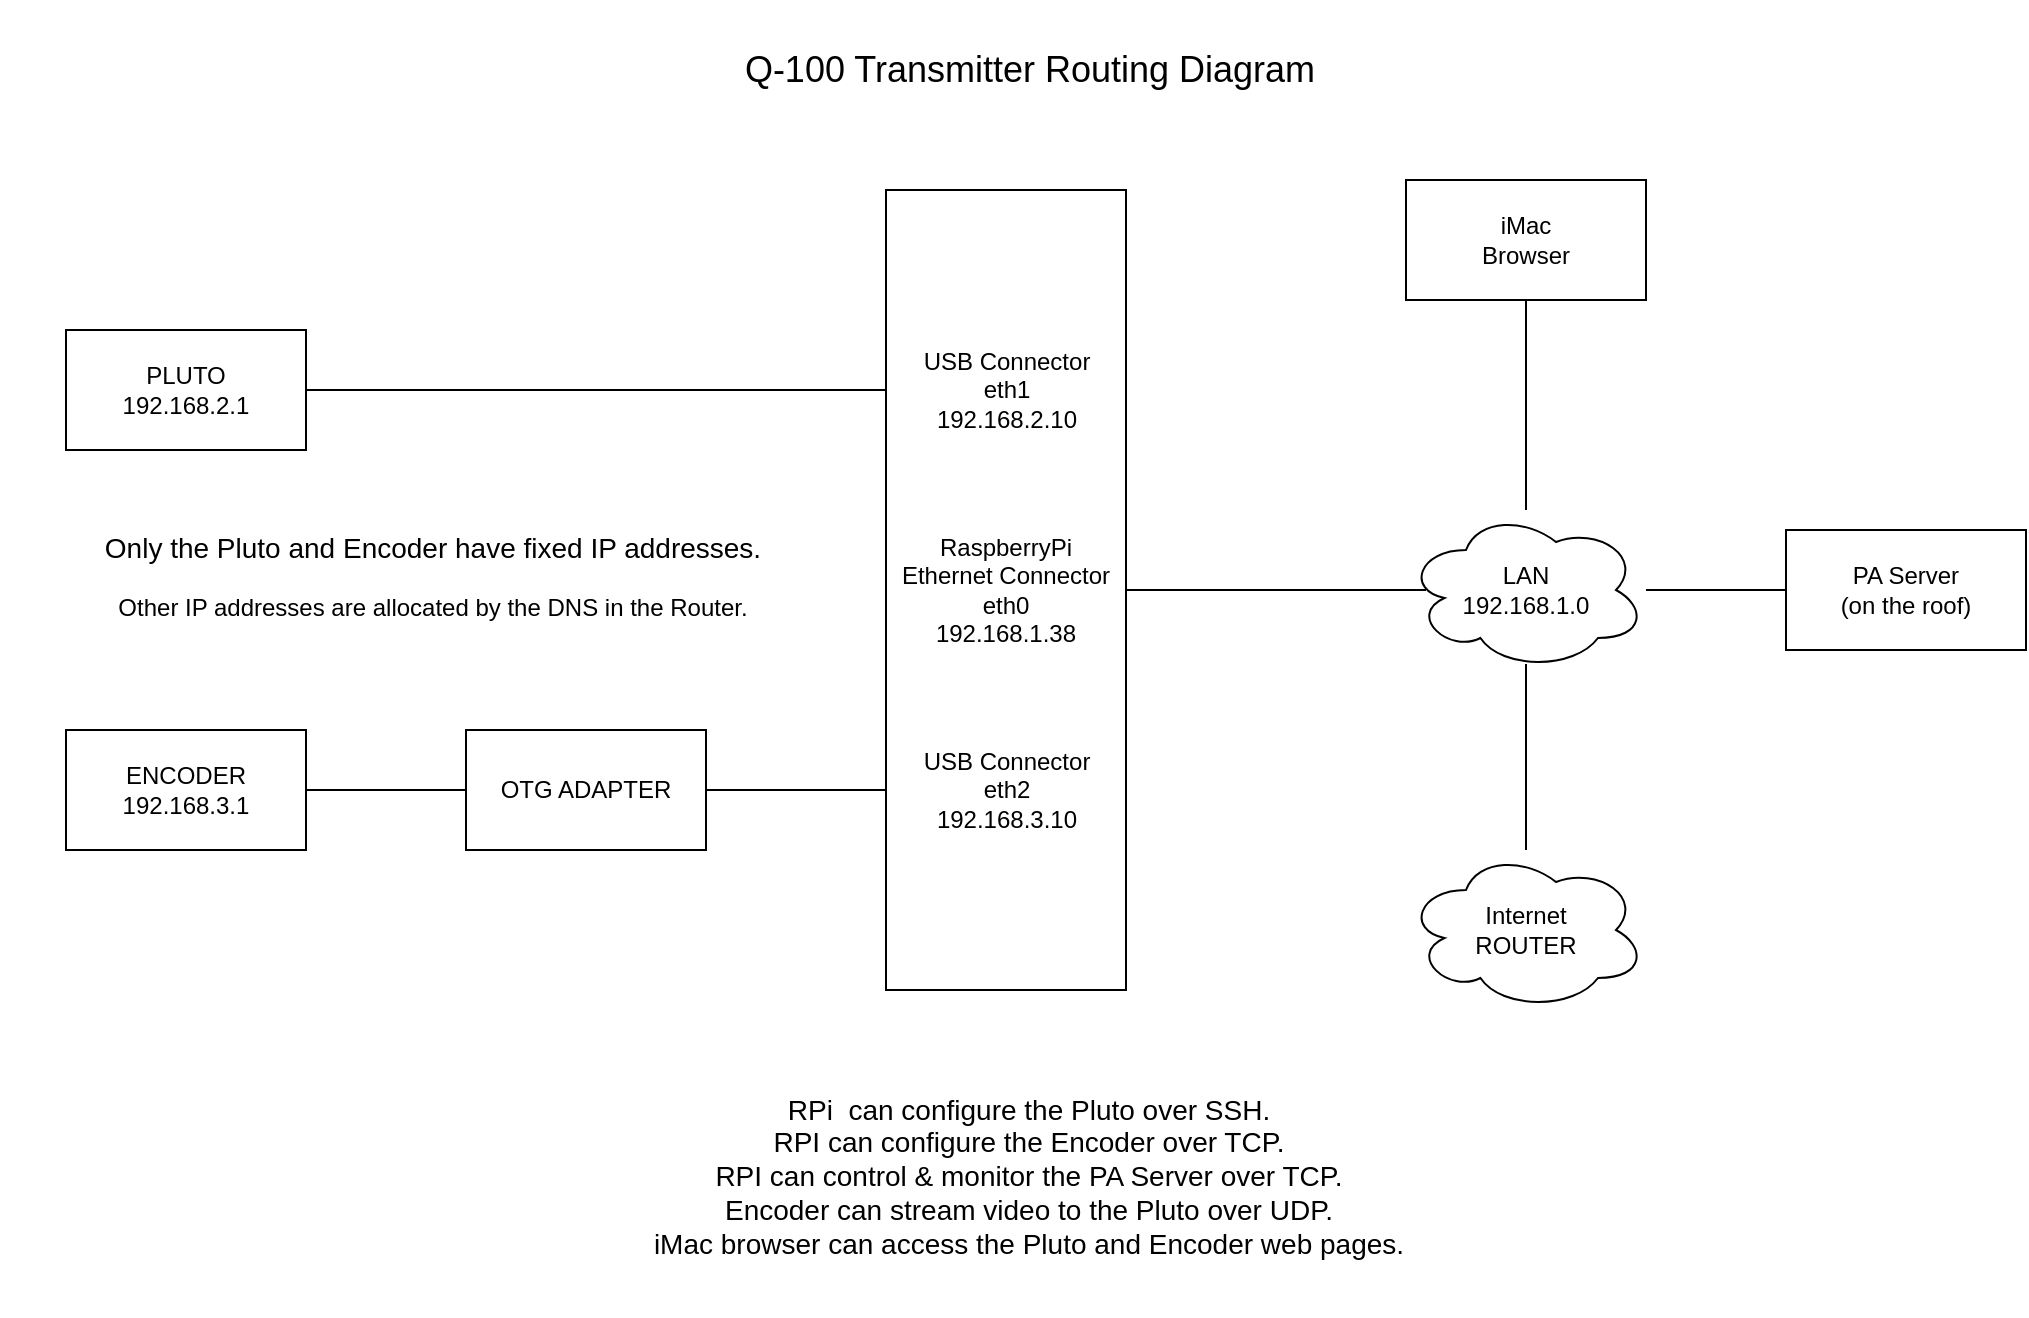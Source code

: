 <mxfile version="21.6.8" type="device">
  <diagram name="Page-1" id="bC_ky8iLBlM8YEihFI3b">
    <mxGraphModel dx="1304" dy="999" grid="1" gridSize="10" guides="1" tooltips="1" connect="1" arrows="1" fold="1" page="1" pageScale="1" pageWidth="1169" pageHeight="827" math="0" shadow="0">
      <root>
        <mxCell id="0" />
        <mxCell id="1" parent="0" />
        <mxCell id="bXPExKX9A2s706Oj8Vg6-14" style="edgeStyle=orthogonalEdgeStyle;rounded=0;orthogonalLoop=1;jettySize=auto;html=1;entryX=0;entryY=0.25;entryDx=0;entryDy=0;endArrow=none;endFill=0;" parent="1" source="bXPExKX9A2s706Oj8Vg6-1" target="bXPExKX9A2s706Oj8Vg6-5" edge="1">
          <mxGeometry relative="1" as="geometry" />
        </mxCell>
        <mxCell id="bXPExKX9A2s706Oj8Vg6-1" value="PLUTO&lt;br&gt;192.168.2.1" style="rounded=0;whiteSpace=wrap;html=1;" parent="1" vertex="1">
          <mxGeometry x="103" y="247" width="120" height="60" as="geometry" />
        </mxCell>
        <mxCell id="bXPExKX9A2s706Oj8Vg6-11" style="edgeStyle=orthogonalEdgeStyle;rounded=0;orthogonalLoop=1;jettySize=auto;html=1;entryX=0;entryY=0.5;entryDx=0;entryDy=0;endArrow=none;endFill=0;" parent="1" source="bXPExKX9A2s706Oj8Vg6-2" target="bXPExKX9A2s706Oj8Vg6-10" edge="1">
          <mxGeometry relative="1" as="geometry" />
        </mxCell>
        <mxCell id="bXPExKX9A2s706Oj8Vg6-2" value="ENCODER&lt;br&gt;192.168.3.1" style="rounded=0;whiteSpace=wrap;html=1;" parent="1" vertex="1">
          <mxGeometry x="103" y="447" width="120" height="60" as="geometry" />
        </mxCell>
        <mxCell id="bXPExKX9A2s706Oj8Vg6-15" style="edgeStyle=orthogonalEdgeStyle;rounded=0;orthogonalLoop=1;jettySize=auto;html=1;endArrow=none;endFill=0;" parent="1" source="bXPExKX9A2s706Oj8Vg6-5" edge="1">
          <mxGeometry relative="1" as="geometry">
            <mxPoint x="783" y="377" as="targetPoint" />
          </mxGeometry>
        </mxCell>
        <mxCell id="bXPExKX9A2s706Oj8Vg6-5" value="RaspberryPi&lt;br&gt;Ethernet Connector&lt;br&gt;eth0&lt;br&gt;192.168.1.38" style="rounded=0;whiteSpace=wrap;html=1;" parent="1" vertex="1">
          <mxGeometry x="513" y="177" width="120" height="400" as="geometry" />
        </mxCell>
        <mxCell id="bXPExKX9A2s706Oj8Vg6-13" style="edgeStyle=orthogonalEdgeStyle;rounded=0;orthogonalLoop=1;jettySize=auto;html=1;entryX=0;entryY=0.75;entryDx=0;entryDy=0;endArrow=none;endFill=0;" parent="1" source="bXPExKX9A2s706Oj8Vg6-10" target="bXPExKX9A2s706Oj8Vg6-5" edge="1">
          <mxGeometry relative="1" as="geometry" />
        </mxCell>
        <mxCell id="bXPExKX9A2s706Oj8Vg6-10" value="OTG ADAPTER" style="rounded=0;whiteSpace=wrap;html=1;" parent="1" vertex="1">
          <mxGeometry x="303" y="447" width="120" height="60" as="geometry" />
        </mxCell>
        <mxCell id="bXPExKX9A2s706Oj8Vg6-17" value="USB Connector&lt;br&gt;eth1&lt;br&gt;192.168.2.10" style="text;html=1;align=center;verticalAlign=middle;resizable=0;points=[];autosize=1;strokeColor=none;fillColor=none;" parent="1" vertex="1">
          <mxGeometry x="518" y="247" width="110" height="60" as="geometry" />
        </mxCell>
        <mxCell id="bXPExKX9A2s706Oj8Vg6-18" value="USB Connector&lt;br&gt;eth2&lt;br&gt;192.168.3.10" style="text;html=1;align=center;verticalAlign=middle;resizable=0;points=[];autosize=1;strokeColor=none;fillColor=none;" parent="1" vertex="1">
          <mxGeometry x="518" y="447" width="110" height="60" as="geometry" />
        </mxCell>
        <mxCell id="9oHZwXz-Xo2GIDSKeyg3-3" style="edgeStyle=orthogonalEdgeStyle;rounded=0;orthogonalLoop=1;jettySize=auto;html=1;entryX=0.5;entryY=1;entryDx=0;entryDy=0;endArrow=none;endFill=0;" parent="1" source="bXPExKX9A2s706Oj8Vg6-24" target="9oHZwXz-Xo2GIDSKeyg3-1" edge="1">
          <mxGeometry relative="1" as="geometry" />
        </mxCell>
        <mxCell id="bXPExKX9A2s706Oj8Vg6-24" value="LAN&lt;br&gt;192.168.1.0" style="ellipse;shape=cloud;whiteSpace=wrap;html=1;" parent="1" vertex="1">
          <mxGeometry x="773" y="337" width="120" height="80" as="geometry" />
        </mxCell>
        <mxCell id="9oHZwXz-Xo2GIDSKeyg3-1" value="iMac&lt;br&gt;Browser" style="rounded=0;whiteSpace=wrap;html=1;" parent="1" vertex="1">
          <mxGeometry x="773" y="172" width="120" height="60" as="geometry" />
        </mxCell>
        <mxCell id="9oHZwXz-Xo2GIDSKeyg3-4" value="&lt;p style=&quot;font-size: 14px;&quot;&gt;RPi&amp;nbsp; can configure the Pluto over SSH.&lt;br&gt;RPI can configure the Encoder over TCP.&lt;br&gt;RPI can control &amp;amp; monitor the PA Server over TCP.&lt;br&gt;Encoder can stream video to the Pluto over UDP.&lt;br&gt;iMac browser can access the Pluto and Encoder web pages.&lt;/p&gt;" style="text;strokeColor=none;align=center;fillColor=none;html=1;verticalAlign=middle;whiteSpace=wrap;rounded=0;" parent="1" vertex="1">
          <mxGeometry x="351" y="600" width="467" height="140" as="geometry" />
        </mxCell>
        <mxCell id="9oHZwXz-Xo2GIDSKeyg3-6" style="edgeStyle=orthogonalEdgeStyle;rounded=0;orthogonalLoop=1;jettySize=auto;html=1;entryX=0.5;entryY=0.963;entryDx=0;entryDy=0;entryPerimeter=0;endArrow=none;endFill=0;" parent="1" source="9oHZwXz-Xo2GIDSKeyg3-5" target="bXPExKX9A2s706Oj8Vg6-24" edge="1">
          <mxGeometry relative="1" as="geometry" />
        </mxCell>
        <mxCell id="9oHZwXz-Xo2GIDSKeyg3-5" value="Internet&lt;br&gt;ROUTER" style="ellipse;shape=cloud;whiteSpace=wrap;html=1;" parent="1" vertex="1">
          <mxGeometry x="773" y="507" width="120" height="80" as="geometry" />
        </mxCell>
        <mxCell id="K3gNDuVF0Jc7kzBn9XOd-1" value="&lt;p style=&quot;font-size: 14px;&quot;&gt;Only the Pluto and Encoder have fixed IP addresses.&lt;br&gt;&lt;/p&gt;&lt;p&gt;Other IP addresses are allocated by the DNS in the Router.&lt;/p&gt;&lt;p&gt;&lt;/p&gt;" style="text;strokeColor=none;align=center;fillColor=none;html=1;verticalAlign=middle;whiteSpace=wrap;rounded=0;" parent="1" vertex="1">
          <mxGeometry x="70" y="337" width="433" height="63" as="geometry" />
        </mxCell>
        <mxCell id="K3gNDuVF0Jc7kzBn9XOd-2" value="&lt;p style=&quot;&quot;&gt;&lt;font style=&quot;font-size: 18px;&quot;&gt;Q-100 Transmitter Routing Diagram&lt;/font&gt;&lt;/p&gt;" style="text;strokeColor=none;align=center;fillColor=none;html=1;verticalAlign=middle;whiteSpace=wrap;rounded=0;" parent="1" vertex="1">
          <mxGeometry x="390" y="82" width="390" height="70" as="geometry" />
        </mxCell>
        <mxCell id="K3gNDuVF0Jc7kzBn9XOd-4" style="edgeStyle=orthogonalEdgeStyle;rounded=0;orthogonalLoop=1;jettySize=auto;html=1;endArrow=none;endFill=0;" parent="1" source="K3gNDuVF0Jc7kzBn9XOd-3" target="bXPExKX9A2s706Oj8Vg6-24" edge="1">
          <mxGeometry relative="1" as="geometry" />
        </mxCell>
        <mxCell id="K3gNDuVF0Jc7kzBn9XOd-3" value="PA Server&lt;br&gt;(on the roof)" style="rounded=0;whiteSpace=wrap;html=1;" parent="1" vertex="1">
          <mxGeometry x="963" y="347" width="120" height="60" as="geometry" />
        </mxCell>
      </root>
    </mxGraphModel>
  </diagram>
</mxfile>
